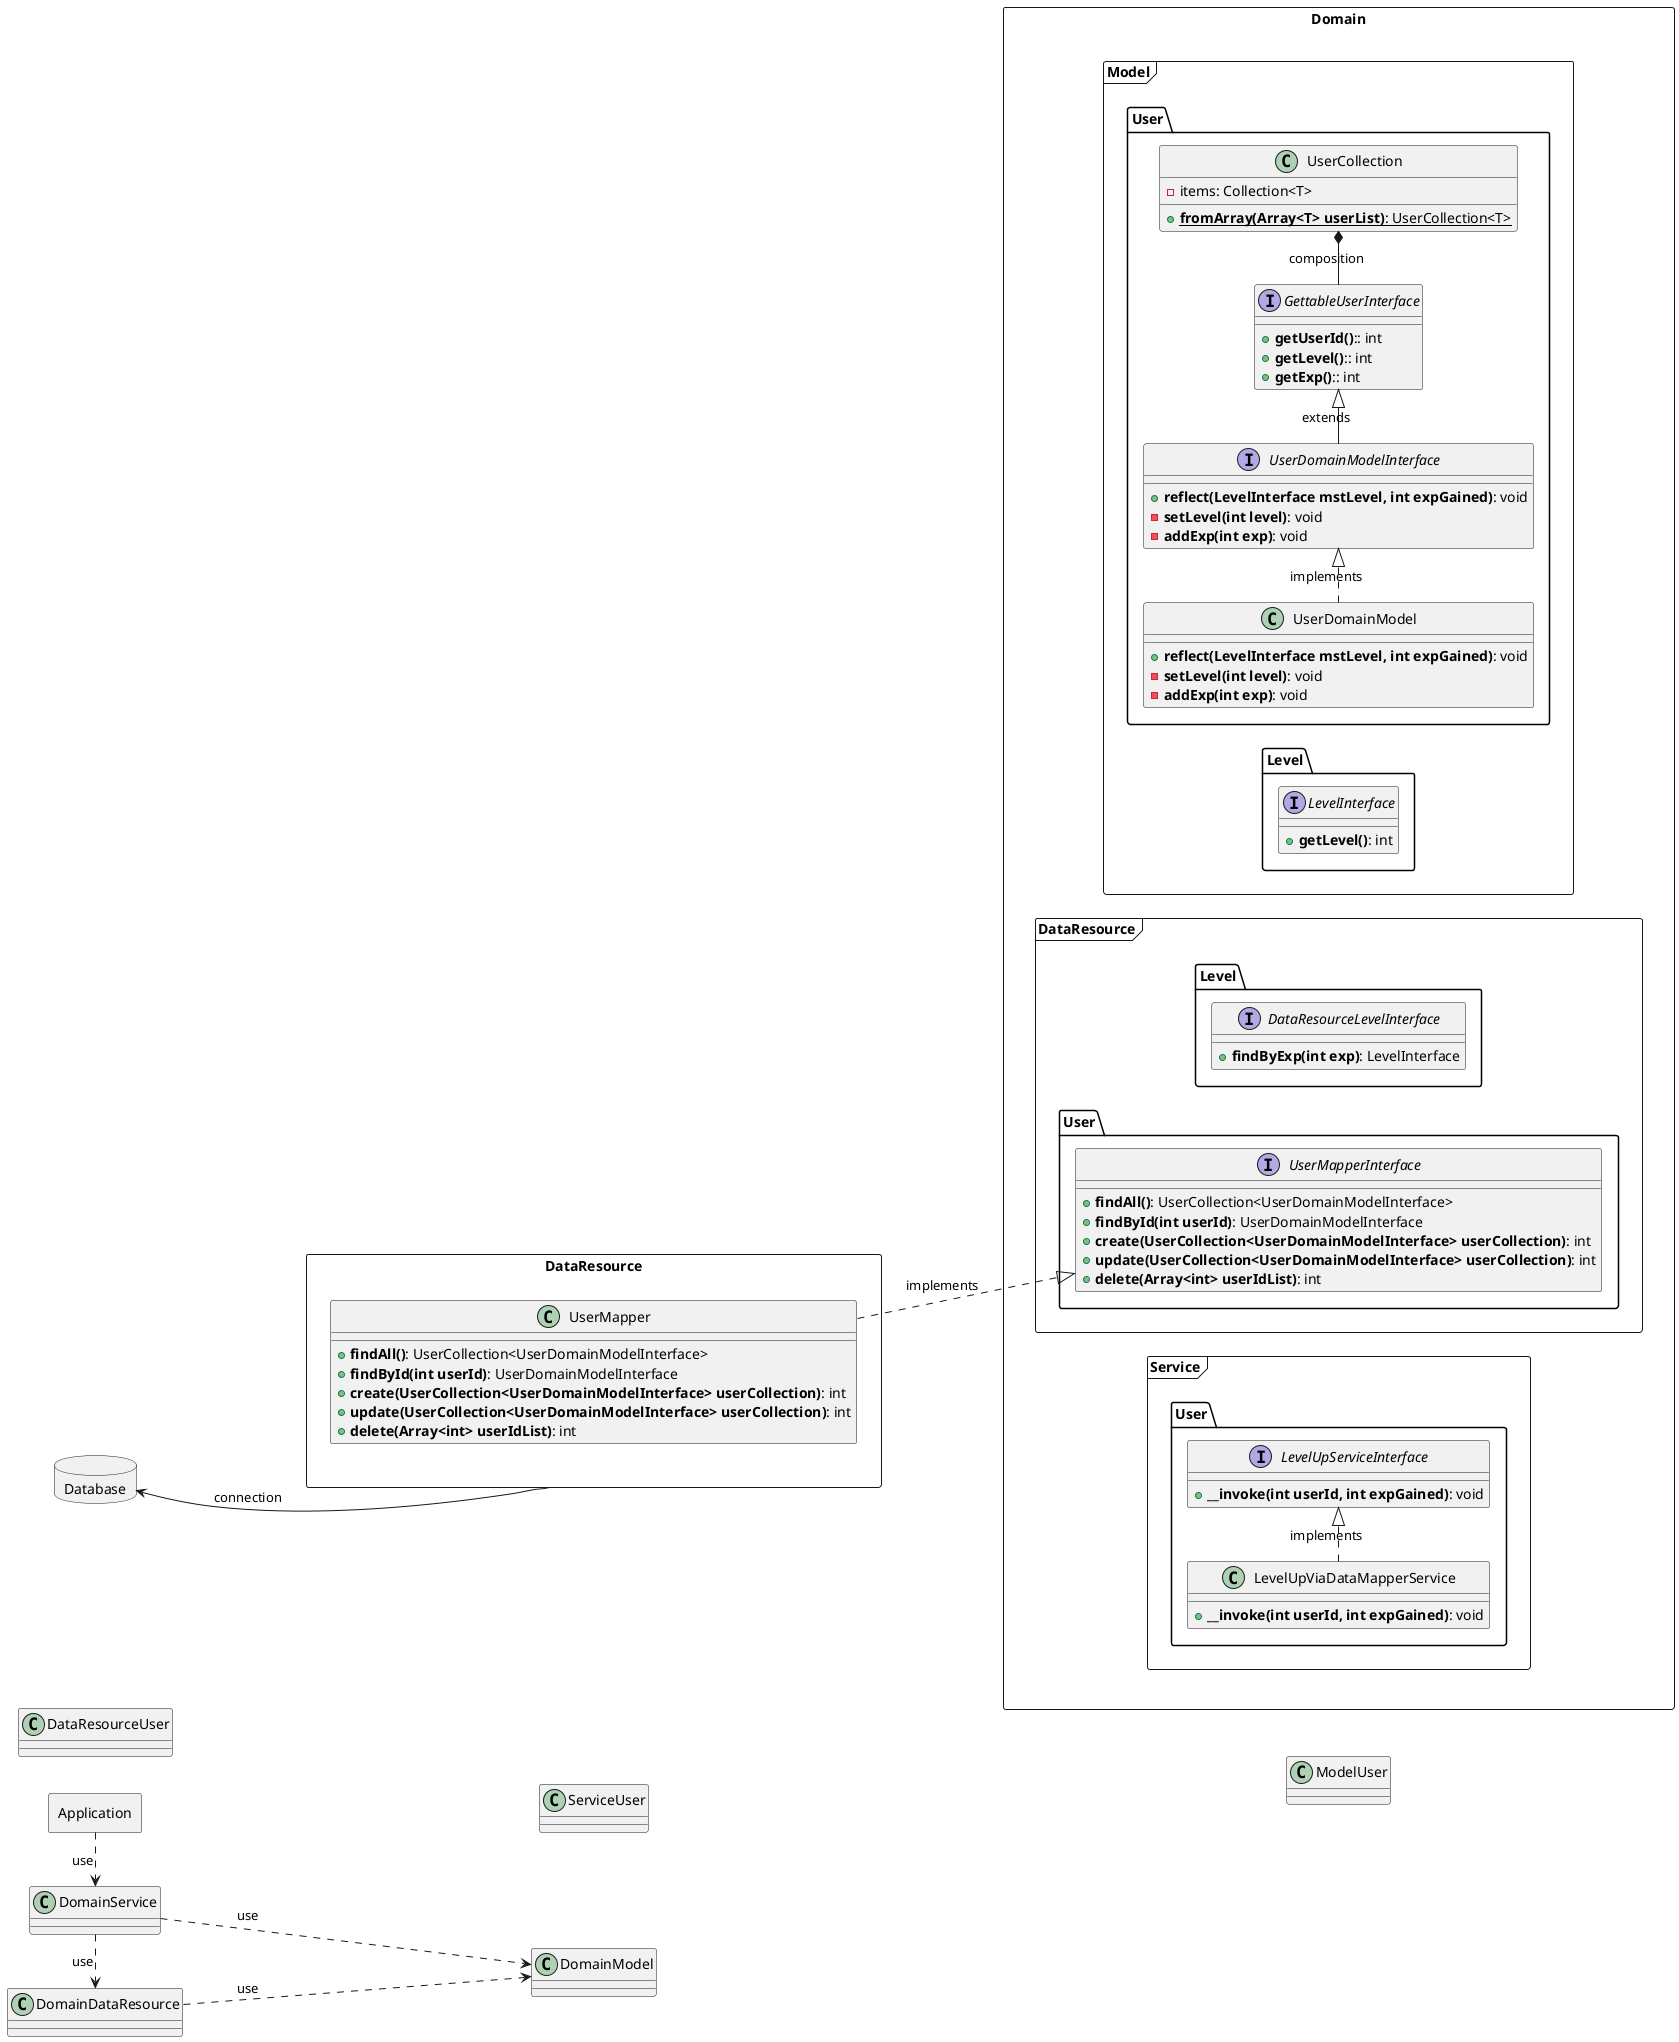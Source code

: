 @startuml
'https://plantuml.com/class-diagram

left to right direction

' 表示用の調整
Application --[hidden]down> ServiceUser
Domain --[hidden]up> DataResource
DataResource --[hidden]up> Database

ServiceUser --[hidden]down> ModelUser
ServiceUser --[hidden]up> DataResourceUser
ModelUser --[hidden]up> DataResourceUser

Application .> DomainService: use
DomainService .> DomainDataResource: use
DomainService ..> DomainModel: use
DomainDataResource .> DomainModel: use

package Application <<Rectangle>> {
}

package Domain <<Rectangle>> {
    package Model as DomainModel <<Frame>> {
        package User as ModelUser <<Folder>> {
            class UserCollection {
                - items: Collection<T>
                + {static} **fromArray(Array<T> userList)**: UserCollection<T>
            }

            interface GettableUserInterface {
                + **getUserId()**:: int
                + **getLevel()**:: int
                + **getExp()**:: int
            }

            interface UserDomainModelInterface {
                + **reflect(LevelInterface mstLevel, int expGained)**: void
                - **setLevel(int level)**: void
                - **addExp(int exp)**: void
            }

            class UserDomainModel {
                + **reflect(LevelInterface mstLevel, int expGained)**: void
                - **setLevel(int level)**: void
                - **addExp(int exp)**: void
            }
        }

        package Level as ModelLevel <<Folder>> {
            interface LevelInterface {
                + **getLevel()**: int
            }
        }
    }

    package DataResource as DomainDataResource <<Frame>> {
        package Level as DataResourceLevel <<Folder>> {
            interface DataResourceLevelInterface {
                + **findByExp(int exp)**: LevelInterface
            }
        }
        package User as DataResourceUser <<Folder>> {
            interface UserMapperInterface {
                + **findAll()**: UserCollection<UserDomainModelInterface>
                + **findById(int userId)**: UserDomainModelInterface
                + **create(UserCollection<UserDomainModelInterface> userCollection)**: int
                + **update(UserCollection<UserDomainModelInterface> userCollection)**: int
                + **delete(Array<int> userIdList)**: int
            }
        }
    }

    package Service as DomainService <<Frame>> {
        package User as ServiceUser <<Folder>> {
            interface LevelUpServiceInterface {
                + **__invoke(int userId, int expGained)**: void
            }

            class LevelUpViaDataMapperService {
                + **__invoke(int userId, int expGained)**: void
            }
        }
    }
}

package DataResource <<Rectangle>> {
    class UserMapper {
        + **findAll()**: UserCollection<UserDomainModelInterface>
        + **findById(int userId)**: UserDomainModelInterface
        + **create(UserCollection<UserDomainModelInterface> userCollection)**: int
        + **update(UserCollection<UserDomainModelInterface> userCollection)**: int
        + **delete(Array<int> userIdList)**: int
    }
}

'サービス / RowDataGateway と同じ
LevelUpViaDataMapperService .|> LevelUpServiceInterface: implements

'モデルのインターフェース / RowDataGateway と同じ
GettableUserInterface -* UserCollection: composition
UserDomainModelInterface -|> GettableUserInterface: extends

'モデルの具象 / RowDataGateway とは異なる
UserDomainModel .|> UserDomainModelInterface: implements

'ゲートウェイの具象
UserMapper .|> UserMapperInterface : implements

package Database <<Database>> {
}

DataResource -down-> Database: connection

@enduml
